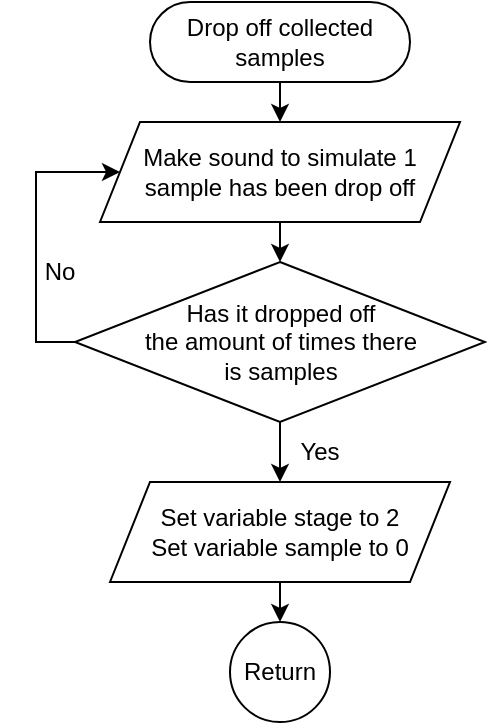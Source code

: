 <mxfile version="22.1.11" type="device">
  <diagram name="Page-1" id="WC3z1jcUyI-2D93L1_Cb">
    <mxGraphModel dx="974" dy="483" grid="1" gridSize="10" guides="1" tooltips="1" connect="1" arrows="1" fold="1" page="1" pageScale="1" pageWidth="850" pageHeight="1100" math="0" shadow="0">
      <root>
        <mxCell id="0" />
        <mxCell id="1" parent="0" />
        <mxCell id="7PUeAql6gU7AQ2nw7Csy-5" style="edgeStyle=orthogonalEdgeStyle;rounded=0;orthogonalLoop=1;jettySize=auto;html=1;exitX=0.5;exitY=1;exitDx=0;exitDy=0;entryX=0.5;entryY=0;entryDx=0;entryDy=0;" parent="1" source="7PUeAql6gU7AQ2nw7Csy-1" target="7PUeAql6gU7AQ2nw7Csy-4" edge="1">
          <mxGeometry relative="1" as="geometry" />
        </mxCell>
        <mxCell id="7PUeAql6gU7AQ2nw7Csy-1" value="Drop off collected samples" style="rounded=1;whiteSpace=wrap;html=1;arcSize=50;" parent="1" vertex="1">
          <mxGeometry x="205" y="130" width="130" height="40" as="geometry" />
        </mxCell>
        <mxCell id="7PUeAql6gU7AQ2nw7Csy-7" style="edgeStyle=orthogonalEdgeStyle;rounded=0;orthogonalLoop=1;jettySize=auto;html=1;exitX=0.5;exitY=1;exitDx=0;exitDy=0;entryX=0.5;entryY=0;entryDx=0;entryDy=0;" parent="1" source="7PUeAql6gU7AQ2nw7Csy-4" target="7PUeAql6gU7AQ2nw7Csy-6" edge="1">
          <mxGeometry relative="1" as="geometry" />
        </mxCell>
        <mxCell id="7PUeAql6gU7AQ2nw7Csy-4" value="Make sound to simulate 1 sample has been drop off" style="shape=parallelogram;perimeter=parallelogramPerimeter;whiteSpace=wrap;html=1;fixedSize=1;" parent="1" vertex="1">
          <mxGeometry x="180" y="190" width="180" height="50" as="geometry" />
        </mxCell>
        <mxCell id="7PUeAql6gU7AQ2nw7Csy-11" style="edgeStyle=orthogonalEdgeStyle;rounded=0;orthogonalLoop=1;jettySize=auto;html=1;exitX=0.5;exitY=1;exitDx=0;exitDy=0;entryX=0.5;entryY=0;entryDx=0;entryDy=0;" parent="1" source="7PUeAql6gU7AQ2nw7Csy-6" target="7PUeAql6gU7AQ2nw7Csy-13" edge="1">
          <mxGeometry relative="1" as="geometry">
            <mxPoint x="270" y="380" as="targetPoint" />
          </mxGeometry>
        </mxCell>
        <mxCell id="7PUeAql6gU7AQ2nw7Csy-15" style="edgeStyle=orthogonalEdgeStyle;rounded=0;orthogonalLoop=1;jettySize=auto;html=1;exitX=0;exitY=0.5;exitDx=0;exitDy=0;entryX=0;entryY=0.5;entryDx=0;entryDy=0;" parent="1" source="7PUeAql6gU7AQ2nw7Csy-6" target="7PUeAql6gU7AQ2nw7Csy-4" edge="1">
          <mxGeometry relative="1" as="geometry">
            <Array as="points">
              <mxPoint x="148" y="300" />
              <mxPoint x="148" y="215" />
            </Array>
          </mxGeometry>
        </mxCell>
        <mxCell id="7PUeAql6gU7AQ2nw7Csy-6" value="Has it dropped off &lt;br&gt;the amount of times there &lt;br&gt;is samples" style="rhombus;whiteSpace=wrap;html=1;" parent="1" vertex="1">
          <mxGeometry x="167.5" y="260" width="205" height="80" as="geometry" />
        </mxCell>
        <mxCell id="7PUeAql6gU7AQ2nw7Csy-9" value="Yes" style="text;html=1;strokeColor=none;fillColor=none;align=center;verticalAlign=middle;whiteSpace=wrap;rounded=0;" parent="1" vertex="1">
          <mxGeometry x="260" y="340" width="60" height="30" as="geometry" />
        </mxCell>
        <mxCell id="7PUeAql6gU7AQ2nw7Csy-10" value="Return" style="ellipse;whiteSpace=wrap;html=1;aspect=fixed;" parent="1" vertex="1">
          <mxGeometry x="245" y="440" width="50" height="50" as="geometry" />
        </mxCell>
        <mxCell id="7PUeAql6gU7AQ2nw7Csy-12" value="No" style="text;html=1;strokeColor=none;fillColor=none;align=center;verticalAlign=middle;whiteSpace=wrap;rounded=0;" parent="1" vertex="1">
          <mxGeometry x="130" y="250" width="60" height="30" as="geometry" />
        </mxCell>
        <mxCell id="7PUeAql6gU7AQ2nw7Csy-14" style="edgeStyle=orthogonalEdgeStyle;rounded=0;orthogonalLoop=1;jettySize=auto;html=1;exitX=0.5;exitY=1;exitDx=0;exitDy=0;entryX=0.5;entryY=0;entryDx=0;entryDy=0;" parent="1" source="7PUeAql6gU7AQ2nw7Csy-13" target="7PUeAql6gU7AQ2nw7Csy-10" edge="1">
          <mxGeometry relative="1" as="geometry" />
        </mxCell>
        <mxCell id="7PUeAql6gU7AQ2nw7Csy-13" value="Set variable stage to 2&lt;br&gt;Set variable sample to 0" style="shape=parallelogram;perimeter=parallelogramPerimeter;whiteSpace=wrap;html=1;fixedSize=1;" parent="1" vertex="1">
          <mxGeometry x="185" y="370" width="170" height="50" as="geometry" />
        </mxCell>
      </root>
    </mxGraphModel>
  </diagram>
</mxfile>
